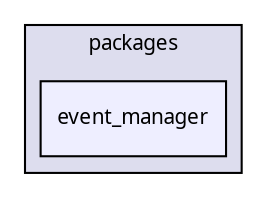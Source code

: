digraph "packages/event_manager/" {
  compound=true
  node [ fontsize="10", fontname="FreeSans.ttf"];
  edge [ labelfontsize="10", labelfontname="FreeSans.ttf"];
  subgraph clusterdir_93501a11e921083efbd154e0cdff5f10 {
    graph [ bgcolor="#ddddee", pencolor="black", label="packages" fontname="FreeSans.ttf", fontsize="10", URL="dir_93501a11e921083efbd154e0cdff5f10.html"]
  dir_38682885bba03ccc75628191e4621267 [shape=box, label="event_manager", style="filled", fillcolor="#eeeeff", pencolor="black", URL="dir_38682885bba03ccc75628191e4621267.html"];
  }
}
